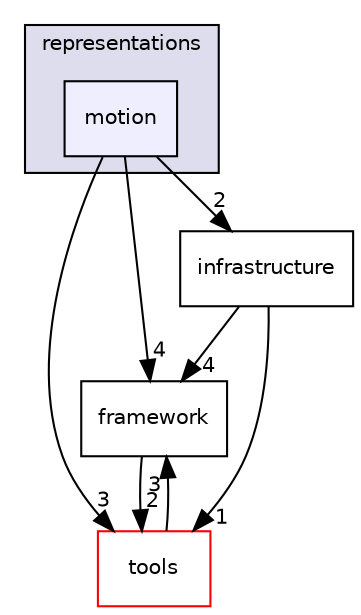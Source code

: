 digraph "source/dnt/representations/motion" {
  compound=true
  node [ fontsize="10", fontname="Helvetica"];
  edge [ labelfontsize="10", labelfontname="Helvetica"];
  subgraph clusterdir_ffe3ad53f1ced0e013eef8ad4adffcb5 {
    graph [ bgcolor="#ddddee", pencolor="black", label="representations" fontname="Helvetica", fontsize="10", URL="dir_ffe3ad53f1ced0e013eef8ad4adffcb5.html"]
  dir_7c9badef57d0e8c83dc25d2910e39266 [shape=box, label="motion", style="filled", fillcolor="#eeeeff", pencolor="black", URL="dir_7c9badef57d0e8c83dc25d2910e39266.html"];
  }
  dir_d108a8a52eeac75b0e597769f03f48e5 [shape=box label="framework" URL="dir_d108a8a52eeac75b0e597769f03f48e5.html"];
  dir_5d0042f909018ce5a6e6ef6ccdf4504c [shape=box label="tools" fillcolor="white" style="filled" color="red" URL="dir_5d0042f909018ce5a6e6ef6ccdf4504c.html"];
  dir_83631d1faa77ce08f0fe00dd6edc6475 [shape=box label="infrastructure" URL="dir_83631d1faa77ce08f0fe00dd6edc6475.html"];
  dir_d108a8a52eeac75b0e597769f03f48e5->dir_5d0042f909018ce5a6e6ef6ccdf4504c [headlabel="2", labeldistance=1.5 headhref="dir_000003_000037.html"];
  dir_7c9badef57d0e8c83dc25d2910e39266->dir_d108a8a52eeac75b0e597769f03f48e5 [headlabel="4", labeldistance=1.5 headhref="dir_000032_000003.html"];
  dir_7c9badef57d0e8c83dc25d2910e39266->dir_5d0042f909018ce5a6e6ef6ccdf4504c [headlabel="3", labeldistance=1.5 headhref="dir_000032_000037.html"];
  dir_7c9badef57d0e8c83dc25d2910e39266->dir_83631d1faa77ce08f0fe00dd6edc6475 [headlabel="2", labeldistance=1.5 headhref="dir_000032_000030.html"];
  dir_5d0042f909018ce5a6e6ef6ccdf4504c->dir_d108a8a52eeac75b0e597769f03f48e5 [headlabel="3", labeldistance=1.5 headhref="dir_000037_000003.html"];
  dir_83631d1faa77ce08f0fe00dd6edc6475->dir_d108a8a52eeac75b0e597769f03f48e5 [headlabel="4", labeldistance=1.5 headhref="dir_000030_000003.html"];
  dir_83631d1faa77ce08f0fe00dd6edc6475->dir_5d0042f909018ce5a6e6ef6ccdf4504c [headlabel="1", labeldistance=1.5 headhref="dir_000030_000037.html"];
}

